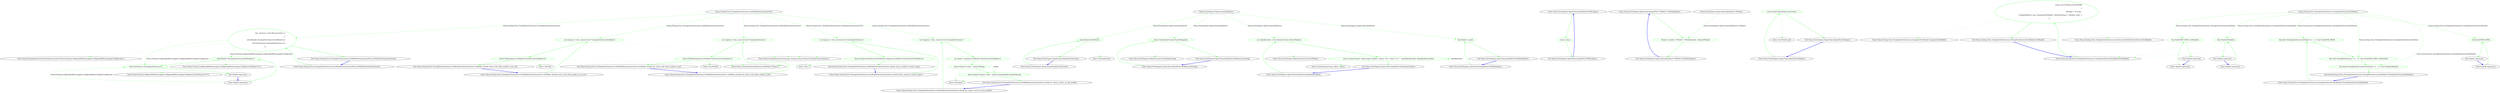 digraph  {
d1 [label="this._browser = new Browser(with =>\r\n            {\r\n                with.Module<TestingViewFactoryTestModule>();\r\n                with.ViewFactory<TestingViewFactory>();\r\n            })", span="10-14", cluster="Nancy.Testing.Tests.TestingViewExtensions.GetModelExtententionsTests.GetModelExtententionsTests()", color=green, community=1];
d34 [label="Nancy.Testing.Tests.TestingViewExtensions.GetModelExtententionsTests", span=""];
d0 [label="Entry Nancy.Testing.Tests.TestingViewExtensions.GetModelExtententionsTests.GetModelExtententionsTests()", span="8-8", cluster="Nancy.Testing.Tests.TestingViewExtensions.GetModelExtententionsTests.GetModelExtententionsTests()"];
d2 [label="Exit Nancy.Testing.Tests.TestingViewExtensions.GetModelExtententionsTests.GetModelExtententionsTests()", span="8-8", cluster="Nancy.Testing.Tests.TestingViewExtensions.GetModelExtententionsTests.GetModelExtententionsTests()"];
d3 [label="Entry Nancy.Testing.Browser.Browser(System.Action<Nancy.Testing.ConfigurableBootstrapper.ConfigurableBootstrapperConfigurator>)", span="26-26", cluster="Nancy.Testing.Browser.Browser(System.Action<Nancy.Testing.ConfigurableBootstrapper.ConfigurableBootstrapperConfigurator>)"];
d5 [label="with.Module<TestingViewFactoryTestModule>()", span="12-12", cluster="lambda expression", color=green, community=0];
d6 [label="with.ViewFactory<TestingViewFactory>()", span="13-13", cluster="lambda expression", color=green, community=0];
d4 [label="Entry lambda expression", span="10-14", cluster="lambda expression"];
d8 [label="Entry Nancy.Testing.ConfigurableBootstrapper.ConfigurableBootstrapperConfigurator.Module<T>()", span="807-807", cluster="Nancy.Testing.ConfigurableBootstrapper.ConfigurableBootstrapperConfigurator.Module<T>()"];
d7 [label="Exit lambda expression", span="10-14", cluster="lambda expression"];
d9 [label="Entry Nancy.Testing.ConfigurableBootstrapper.ConfigurableBootstrapperConfigurator.ViewFactory<T>()", span="1338-1338", cluster="Nancy.Testing.ConfigurableBootstrapper.ConfigurableBootstrapperConfigurator.ViewFactory<T>()"];
d11 [label="var response = this._browser.Get(''/testingViewFactoryNoModel'')", span="21-21", cluster="Nancy.Testing.Tests.TestingViewExtensions.GetModelExtententionsTests.GetModel_should_return_null_when_model_is_not_set()", color=green, community=1];
d10 [label="Entry Nancy.Testing.Tests.TestingViewExtensions.GetModelExtententionsTests.GetModel_should_return_null_when_model_is_not_set()", span="19-19", cluster="Nancy.Testing.Tests.TestingViewExtensions.GetModelExtententionsTests.GetModel_should_return_null_when_model_is_not_set()"];
d12 [label="Assert.Null(response.GetModel<ViewFactoryTestModel>())", span="22-22", cluster="Nancy.Testing.Tests.TestingViewExtensions.GetModelExtententionsTests.GetModel_should_return_null_when_model_is_not_set()", color=green, community=1];
d14 [label="Entry Nancy.Testing.Browser.Get(string, System.Action<Nancy.Testing.BrowserContext>)", span="59-59", cluster="Nancy.Testing.Browser.Get(string, System.Action<Nancy.Testing.BrowserContext>)"];
d13 [label="Exit Nancy.Testing.Tests.TestingViewExtensions.GetModelExtententionsTests.GetModel_should_return_null_when_model_is_not_set()", span="19-19", cluster="Nancy.Testing.Tests.TestingViewExtensions.GetModelExtententionsTests.GetModel_should_return_null_when_model_is_not_set()"];
d15 [label="Entry Nancy.Testing.BrowserResponse.GetModel<TType>()", span="53-53", cluster="Nancy.Testing.BrowserResponse.GetModel<TType>()"];
d16 [label="Entry Unk.Null", span="", cluster="Unk.Null"];
d18 [label="var response = this._browser.Get(''/testingViewFactory'')", span="28-28", cluster="Nancy.Testing.Tests.TestingViewExtensions.GetModelExtententionsTests.GetModel_should_not_return_null_when_model_is_set()", color=green, community=2];
d17 [label="Entry Nancy.Testing.Tests.TestingViewExtensions.GetModelExtententionsTests.GetModel_should_not_return_null_when_model_is_set()", span="26-26", cluster="Nancy.Testing.Tests.TestingViewExtensions.GetModelExtententionsTests.GetModel_should_not_return_null_when_model_is_set()"];
d19 [label="Assert.NotNull(response.GetModel<ViewFactoryTestModel>())", span="29-29", cluster="Nancy.Testing.Tests.TestingViewExtensions.GetModelExtententionsTests.GetModel_should_not_return_null_when_model_is_set()", color=green, community=1];
d20 [label="Exit Nancy.Testing.Tests.TestingViewExtensions.GetModelExtententionsTests.GetModel_should_not_return_null_when_model_is_set()", span="26-26", cluster="Nancy.Testing.Tests.TestingViewExtensions.GetModelExtententionsTests.GetModel_should_not_return_null_when_model_is_set()"];
d21 [label="Entry Unk.NotNull", span="", cluster="Unk.NotNull"];
d23 [label="var response = this._browser.Get(''/testingViewFactory'')", span="35-35", cluster="Nancy.Testing.Tests.TestingViewExtensions.GetModelExtententionsTests.should_return_model_of_correct_type()", color=green, community=2];
d22 [label="Entry Nancy.Testing.Tests.TestingViewExtensions.GetModelExtententionsTests.should_return_model_of_correct_type()", span="33-33", cluster="Nancy.Testing.Tests.TestingViewExtensions.GetModelExtententionsTests.should_return_model_of_correct_type()"];
d24 [label="Assert.IsType<ViewFactoryTestModel>(response.GetModel<ViewFactoryTestModel>())", span="36-36", cluster="Nancy.Testing.Tests.TestingViewExtensions.GetModelExtententionsTests.should_return_model_of_correct_type()", color=green, community=1];
d25 [label="Exit Nancy.Testing.Tests.TestingViewExtensions.GetModelExtententionsTests.should_return_model_of_correct_type()", span="33-33", cluster="Nancy.Testing.Tests.TestingViewExtensions.GetModelExtententionsTests.should_return_model_of_correct_type()"];
d26 [label="Entry Unk.>", span="", cluster="Unk.>"];
d28 [label="var response = this._browser.Get(''/testingViewFactory'')", span="42-42", cluster="Nancy.Testing.Tests.TestingViewExtensions.GetModelExtententionsTests.should_set_values_correct_on_the_model()", color=green, community=2];
d27 [label="Entry Nancy.Testing.Tests.TestingViewExtensions.GetModelExtententionsTests.should_set_values_correct_on_the_model()", span="40-40", cluster="Nancy.Testing.Tests.TestingViewExtensions.GetModelExtententionsTests.should_set_values_correct_on_the_model()"];
d29 [label="var model = response.GetModel<ViewFactoryTestModel>()", span="43-43", cluster="Nancy.Testing.Tests.TestingViewExtensions.GetModelExtententionsTests.should_set_values_correct_on_the_model()", color=green, community=2];
d30 [label="Assert.Equal(''A value'', model.AString)", span="44-44", cluster="Nancy.Testing.Tests.TestingViewExtensions.GetModelExtententionsTests.should_set_values_correct_on_the_model()", color=green, community=1];
d31 [label="Assert.Equal(''Another value'', model.ComplexModel.AnotherString)", span="45-45", cluster="Nancy.Testing.Tests.TestingViewExtensions.GetModelExtententionsTests.should_set_values_correct_on_the_model()", color=green, community=0];
d33 [label="Entry Unk.Equal", span="", cluster="Unk.Equal"];
d32 [label="Exit Nancy.Testing.Tests.TestingViewExtensions.GetModelExtententionsTests.should_set_values_correct_on_the_model()", span="40-40", cluster="Nancy.Testing.Tests.TestingViewExtensions.GetModelExtententionsTests.should_set_values_correct_on_the_model()"];
m3_15 [label="Entry Nancy.ViewEngines.IRenderContext.GetCsrfToken()", span="44-44", cluster="Nancy.ViewEngines.IRenderContext.GetCsrfToken()", file="TestingViewFactory.cs"];
m3_8 [label="Entry Nancy.ViewEngines.Spark.NancySparkView.HTML(object)", span="24-24", cluster="Nancy.ViewEngines.Spark.NancySparkView.HTML(object)", file="TestingViewFactory.cs"];
m3_9 [label="return value;", span="26-26", cluster="Nancy.ViewEngines.Spark.NancySparkView.HTML(object)", color=green, community=0, file="TestingViewFactory.cs"];
m3_10 [label="Exit Nancy.ViewEngines.Spark.NancySparkView.HTML(object)", span="24-24", cluster="Nancy.ViewEngines.Spark.NancySparkView.HTML(object)", file="TestingViewFactory.cs"];
m3_24 [label="Entry Nancy.ViewEngines.Spark.NancySparkView<TModel>.SetModel(object)", span="51-51", cluster="Nancy.ViewEngines.Spark.NancySparkView<TModel>.SetModel(object)", file="TestingViewFactory.cs"];
m3_25 [label="Model = (model is TModel) ? (TModel)model : default(TModel)", span="53-53", cluster="Nancy.ViewEngines.Spark.NancySparkView<TModel>.SetModel(object)", color=green, community=0, file="TestingViewFactory.cs"];
m3_26 [label="Exit Nancy.ViewEngines.Spark.NancySparkView<TModel>.SetModel(object)", span="51-51", cluster="Nancy.ViewEngines.Spark.NancySparkView<TModel>.SetModel(object)", file="TestingViewFactory.cs"];
m3_16 [label="Entry string.Format(string, object, object)", span="0-0", cluster="string.Format(string, object, object)", file="TestingViewFactory.cs"];
m3_23 [label="Entry Nancy.ViewEngines.IRenderContext.ParsePath(string)", span="21-21", cluster="Nancy.ViewEngines.IRenderContext.ParsePath(string)", file="TestingViewFactory.cs"];
m3_7 [label="Entry Unk.HtmlEncode", span="", cluster="Unk.HtmlEncode", file="TestingViewFactory.cs"];
m3_0 [label="Entry Nancy.ViewEngines.Spark.NancySparkView.Execute()", span="14-14", cluster="Nancy.ViewEngines.Spark.NancySparkView.Execute()", file="TestingViewFactory.cs"];
m3_1 [label="base.RenderView(Writer)", span="16-16", cluster="Nancy.ViewEngines.Spark.NancySparkView.Execute()", color=green, community=0, file="TestingViewFactory.cs"];
m3_2 [label="Exit Nancy.ViewEngines.Spark.NancySparkView.Execute()", span="14-14", cluster="Nancy.ViewEngines.Spark.NancySparkView.Execute()", file="TestingViewFactory.cs"];
m3_3 [label="Entry Unk.RenderView", span="", cluster="Unk.RenderView", file="TestingViewFactory.cs"];
m3_20 [label="Entry Nancy.ViewEngines.Spark.NancySparkView.SiteResource(string)", span="41-41", cluster="Nancy.ViewEngines.Spark.NancySparkView.SiteResource(string)", file="TestingViewFactory.cs"];
m3_21 [label="return this.RenderContext.ParsePath(path);", span="43-43", cluster="Nancy.ViewEngines.Spark.NancySparkView.SiteResource(string)", color=green, community=0, file="TestingViewFactory.cs"];
m3_22 [label="Exit Nancy.ViewEngines.Spark.NancySparkView.SiteResource(string)", span="41-41", cluster="Nancy.ViewEngines.Spark.NancySparkView.SiteResource(string)", file="TestingViewFactory.cs"];
m3_4 [label="Entry Nancy.ViewEngines.Spark.NancySparkView.H(object)", span="19-19", cluster="Nancy.ViewEngines.Spark.NancySparkView.H(object)", file="TestingViewFactory.cs"];
m3_5 [label="return HttpUtility.HtmlEncode(value);", span="21-21", cluster="Nancy.ViewEngines.Spark.NancySparkView.H(object)", color=green, community=0, file="TestingViewFactory.cs"];
m3_6 [label="Exit Nancy.ViewEngines.Spark.NancySparkView.H(object)", span="19-19", cluster="Nancy.ViewEngines.Spark.NancySparkView.H(object)", file="TestingViewFactory.cs"];
m3_11 [label="Entry Nancy.ViewEngines.Spark.NancySparkView.AntiForgeryToken()", span="29-29", cluster="Nancy.ViewEngines.Spark.NancySparkView.AntiForgeryToken()", file="TestingViewFactory.cs"];
m3_12 [label="var tokenKeyValue = this.RenderContext.GetCsrfToken()", span="31-31", cluster="Nancy.ViewEngines.Spark.NancySparkView.AntiForgeryToken()", color=green, community=0, file="TestingViewFactory.cs"];
m3_13 [label="return string.Format(''<input type=\''hidden\'' name=\''{0}\'' value=\''{1}\'''', tokenKeyValue.Key, tokenKeyValue.Value);", span="33-33", cluster="Nancy.ViewEngines.Spark.NancySparkView.AntiForgeryToken()", color=green, community=0, file="TestingViewFactory.cs"];
m3_14 [label="Exit Nancy.ViewEngines.Spark.NancySparkView.AntiForgeryToken()", span="29-29", cluster="Nancy.ViewEngines.Spark.NancySparkView.AntiForgeryToken()", file="TestingViewFactory.cs"];
m3_17 [label="Entry Nancy.ViewEngines.Spark.NancySparkView.SetModel(object)", span="36-36", cluster="Nancy.ViewEngines.Spark.NancySparkView.SetModel(object)", file="TestingViewFactory.cs"];
m3_18 [label="this.Model = model", span="38-38", cluster="Nancy.ViewEngines.Spark.NancySparkView.SetModel(object)", color=green, community=0, file="TestingViewFactory.cs"];
m3_19 [label="Exit Nancy.ViewEngines.Spark.NancySparkView.SetModel(object)", span="36-36", cluster="Nancy.ViewEngines.Spark.NancySparkView.SetModel(object)", file="TestingViewFactory.cs"];
m3_27 [label="Nancy.ViewEngines.Spark.NancySparkView", span="", file="TestingViewFactory.cs"];
m3_28 [label="Nancy.ViewEngines.Spark.NancySparkView<TModel>", span="", file="TestingViewFactory.cs"];
m4_17 [label="Entry Nancy.Testing.Tests.TestingViewExtensions.ViewFactoryTestModel.ViewFactoryTestModel()", span="22-22", cluster="Nancy.Testing.Tests.TestingViewExtensions.ViewFactoryTestModel.ViewFactoryTestModel()", file="TestingViewFactoryTestModule.cs"];
m4_18 [label="Entry Nancy.Testing.Tests.TestingViewExtensions.CompositeTestModel.CompositeTestModel()", span="28-28", cluster="Nancy.Testing.Tests.TestingViewExtensions.CompositeTestModel.CompositeTestModel()", file="TestingViewFactoryTestModule.cs"];
m4_0 [label="Entry Nancy.Testing.Tests.TestingViewExtensions.TestingViewFactoryTestModule.TestingViewFactoryTestModule()", span="5-5", cluster="Nancy.Testing.Tests.TestingViewExtensions.TestingViewFactoryTestModule.TestingViewFactoryTestModule()", file="TestingViewFactoryTestModule.cs"];
m4_1 [label="this.Get[''/testingViewFactoryNoModel''] = _ => this.View[VIEW_PATH]", span="7-7", cluster="Nancy.Testing.Tests.TestingViewExtensions.TestingViewFactoryTestModule.TestingViewFactoryTestModule()", color=green, community=0, file="TestingViewFactoryTestModule.cs"];
m4_2 [label="this.Get[''/testingViewFactory''] = _ => this.View[VIEW_PATH, GetModel()]", span="8-8", cluster="Nancy.Testing.Tests.TestingViewExtensions.TestingViewFactoryTestModule.TestingViewFactoryTestModule()", color=green, community=0, file="TestingViewFactoryTestModule.cs"];
m4_3 [label="this.Get[''/testingViewFactoryNoViewName''] = _ => this.View[GetModel()]", span="9-9", cluster="Nancy.Testing.Tests.TestingViewExtensions.TestingViewFactoryTestModule.TestingViewFactoryTestModule()", color=green, community=0, file="TestingViewFactoryTestModule.cs"];
m4_4 [label="Exit Nancy.Testing.Tests.TestingViewExtensions.TestingViewFactoryTestModule.TestingViewFactoryTestModule()", span="5-5", cluster="Nancy.Testing.Tests.TestingViewExtensions.TestingViewFactoryTestModule.TestingViewFactoryTestModule()", file="TestingViewFactoryTestModule.cs"];
m4_12 [label="Entry lambda expression", span="9-9", cluster="lambda expression", file="TestingViewFactoryTestModule.cs"];
m4_6 [label="this.View[VIEW_PATH]", span="7-7", cluster="lambda expression", color=green, community=0, file="TestingViewFactoryTestModule.cs"];
m4_5 [label="Entry lambda expression", span="7-7", cluster="lambda expression", file="TestingViewFactoryTestModule.cs"];
m4_7 [label="Exit lambda expression", span="7-7", cluster="lambda expression", file="TestingViewFactoryTestModule.cs"];
m4_9 [label="this.View[VIEW_PATH, GetModel()]", span="8-8", cluster="lambda expression", color=green, community=0, file="TestingViewFactoryTestModule.cs"];
m4_8 [label="Entry lambda expression", span="8-8", cluster="lambda expression", file="TestingViewFactoryTestModule.cs"];
m4_10 [label="Exit lambda expression", span="8-8", cluster="lambda expression", file="TestingViewFactoryTestModule.cs"];
m4_13 [label="this.View[GetModel()]", span="9-9", cluster="lambda expression", color=green, community=0, file="TestingViewFactoryTestModule.cs"];
m4_14 [label="Exit lambda expression", span="9-9", cluster="lambda expression", file="TestingViewFactoryTestModule.cs"];
m4_11 [label="Entry Nancy.Testing.Tests.TestingViewExtensions.TestingViewFactoryTestModule.GetModel()", span="12-12", cluster="Nancy.Testing.Tests.TestingViewExtensions.TestingViewFactoryTestModule.GetModel()", file="TestingViewFactoryTestModule.cs"];
m4_15 [label="return new ViewFactoryTestModel\r\n            {\r\n                AString = ''A value'',\r\n                ComplexModel = new CompositeTestModel { AnotherString = ''Another value'' }\r\n            };", span="14-18", cluster="Nancy.Testing.Tests.TestingViewExtensions.TestingViewFactoryTestModule.GetModel()", color=green, community=1, file="TestingViewFactoryTestModule.cs"];
m4_16 [label="Exit Nancy.Testing.Tests.TestingViewExtensions.TestingViewFactoryTestModule.GetModel()", span="12-12", cluster="Nancy.Testing.Tests.TestingViewExtensions.TestingViewFactoryTestModule.GetModel()", file="TestingViewFactoryTestModule.cs"];
m4_19 [label="Nancy.Testing.Tests.TestingViewExtensions.TestingViewFactoryTestModule", span="", file="TestingViewFactoryTestModule.cs"];
d1 -> d2  [key=0, style=solid, color=green];
d1 -> d3  [key=2, style=dotted, color=green];
d1 -> d5  [key=1, style=dashed, color=green, label="Nancy.Testing.ConfigurableBootstrapper.ConfigurableBootstrapperConfigurator"];
d1 -> d6  [key=1, style=dashed, color=green, label="Nancy.Testing.ConfigurableBootstrapper.ConfigurableBootstrapperConfigurator"];
d34 -> d1  [key=1, style=dashed, color=green, label="Nancy.Testing.Tests.TestingViewExtensions.GetModelExtententionsTests"];
d34 -> d11  [key=1, style=dashed, color=green, label="Nancy.Testing.Tests.TestingViewExtensions.GetModelExtententionsTests"];
d34 -> d18  [key=1, style=dashed, color=green, label="Nancy.Testing.Tests.TestingViewExtensions.GetModelExtententionsTests"];
d34 -> d23  [key=1, style=dashed, color=green, label="Nancy.Testing.Tests.TestingViewExtensions.GetModelExtententionsTests"];
d34 -> d28  [key=1, style=dashed, color=green, label="Nancy.Testing.Tests.TestingViewExtensions.GetModelExtententionsTests"];
d0 -> d1  [key=0, style=solid, color=green];
d2 -> d0  [key=0, style=bold, color=blue];
d5 -> d6  [key=0, style=solid, color=green];
d5 -> d8  [key=2, style=dotted, color=green];
d6 -> d7  [key=0, style=solid, color=green];
d6 -> d9  [key=2, style=dotted, color=green];
d4 -> d5  [key=0, style=solid, color=green];
d4 -> d6  [key=1, style=dashed, color=green, label="Nancy.Testing.ConfigurableBootstrapper.ConfigurableBootstrapperConfigurator"];
d7 -> d4  [key=0, style=bold, color=blue];
d11 -> d12  [key=0, style=solid, color=green];
d11 -> d14  [key=2, style=dotted, color=green];
d10 -> d11  [key=0, style=solid, color=green];
d12 -> d13  [key=0, style=solid, color=green];
d12 -> d15  [key=2, style=dotted, color=green];
d12 -> d16  [key=2, style=dotted, color=green];
d13 -> d10  [key=0, style=bold, color=blue];
d18 -> d19  [key=0, style=solid, color=green];
d18 -> d14  [key=2, style=dotted, color=green];
d17 -> d18  [key=0, style=solid, color=green];
d19 -> d20  [key=0, style=solid, color=green];
d19 -> d15  [key=2, style=dotted, color=green];
d19 -> d21  [key=2, style=dotted, color=green];
d20 -> d17  [key=0, style=bold, color=blue];
d23 -> d24  [key=0, style=solid, color=green];
d23 -> d14  [key=2, style=dotted, color=green];
d22 -> d23  [key=0, style=solid, color=green];
d24 -> d25  [key=0, style=solid, color=green];
d24 -> d15  [key=2, style=dotted, color=green];
d24 -> d26  [key=2, style=dotted, color=green];
d25 -> d22  [key=0, style=bold, color=blue];
d28 -> d29  [key=0, style=solid, color=green];
d28 -> d14  [key=2, style=dotted, color=green];
d27 -> d28  [key=0, style=solid, color=green];
d29 -> d30  [key=0, style=solid, color=green];
d29 -> d15  [key=2, style=dotted, color=green];
d29 -> d31  [key=1, style=dashed, color=green, label=model];
d30 -> d31  [key=0, style=solid, color=green];
d30 -> d33  [key=2, style=dotted, color=green];
d31 -> d32  [key=0, style=solid, color=green];
d31 -> d33  [key=2, style=dotted, color=green];
d32 -> d27  [key=0, style=bold, color=blue];
m3_8 -> m3_9  [key=0, style=solid, color=green];
m3_9 -> m3_10  [key=0, style=solid, color=green];
m3_10 -> m3_8  [key=0, style=bold, color=blue];
m3_24 -> m3_25  [key=0, style=solid, color=green];
m3_25 -> m3_26  [key=0, style=solid, color=green];
m3_26 -> m3_24  [key=0, style=bold, color=blue];
m3_0 -> m3_1  [key=0, style=solid, color=green];
m3_1 -> m3_2  [key=0, style=solid, color=green];
m3_1 -> m3_3  [key=2, style=dotted, color=green];
m3_2 -> m3_0  [key=0, style=bold, color=blue];
m3_20 -> m3_21  [key=0, style=solid, color=green];
m3_21 -> m3_22  [key=0, style=solid, color=green];
m3_21 -> m3_23  [key=2, style=dotted, color=green];
m3_22 -> m3_20  [key=0, style=bold, color=blue];
m3_4 -> m3_5  [key=0, style=solid, color=green];
m3_5 -> m3_6  [key=0, style=solid, color=green];
m3_5 -> m3_7  [key=2, style=dotted, color=green];
m3_6 -> m3_4  [key=0, style=bold, color=blue];
m3_11 -> m3_12  [key=0, style=solid, color=green];
m3_12 -> m3_13  [key=0, style=solid, color=green];
m3_12 -> m3_15  [key=2, style=dotted, color=green];
m3_13 -> m3_13  [key=1, style=dashed, color=green, label=tokenKeyValue];
m3_13 -> m3_14  [key=0, style=solid, color=green];
m3_13 -> m3_16  [key=2, style=dotted, color=green];
m3_14 -> m3_11  [key=0, style=bold, color=blue];
m3_17 -> m3_18  [key=0, style=solid, color=green];
m3_18 -> m3_19  [key=0, style=solid, color=green];
m3_19 -> m3_17  [key=0, style=bold, color=blue];
m3_27 -> m3_1  [key=1, style=dashed, color=green, label="Nancy.ViewEngines.Spark.NancySparkView"];
m3_27 -> m3_12  [key=1, style=dashed, color=green, label="Nancy.ViewEngines.Spark.NancySparkView"];
m3_27 -> m3_18  [key=1, style=dashed, color=green, label="Nancy.ViewEngines.Spark.NancySparkView"];
m3_27 -> m3_21  [key=1, style=dashed, color=green, label="Nancy.ViewEngines.Spark.NancySparkView"];
m3_28 -> m3_25  [key=1, style=dashed, color=green, label="Nancy.ViewEngines.Spark.NancySparkView<TModel>"];
m4_0 -> m4_1  [key=0, style=solid, color=green];
m4_1 -> m4_2  [key=0, style=solid, color=green];
m4_2 -> m4_3  [key=0, style=solid, color=green];
m4_3 -> m4_4  [key=0, style=solid, color=green];
m4_4 -> m4_0  [key=0, style=bold, color=blue];
m4_12 -> m4_13  [key=0, style=solid, color=green];
m4_6 -> m4_7  [key=0, style=solid, color=green];
m4_5 -> m4_6  [key=0, style=solid, color=green];
m4_7 -> m4_5  [key=0, style=bold, color=blue];
m4_9 -> m4_10  [key=0, style=solid, color=green];
m4_9 -> m4_11  [key=2, style=dotted, color=green];
m4_8 -> m4_9  [key=0, style=solid, color=green];
m4_10 -> m4_8  [key=0, style=bold, color=blue];
m4_13 -> m4_14  [key=0, style=solid, color=green];
m4_13 -> m4_11  [key=2, style=dotted, color=green];
m4_14 -> m4_12  [key=0, style=bold, color=blue];
m4_11 -> m4_15  [key=0, style=solid, color=green];
m4_15 -> m4_16  [key=0, style=solid, color=green];
m4_15 -> m4_17  [key=2, style=dotted, color=green];
m4_15 -> m4_18  [key=2, style=dotted, color=green];
m4_16 -> m4_11  [key=0, style=bold, color=blue];
m4_19 -> m4_1  [key=1, style=dashed, color=green, label="Nancy.Testing.Tests.TestingViewExtensions.TestingViewFactoryTestModule"];
m4_19 -> m4_2  [key=1, style=dashed, color=green, label="Nancy.Testing.Tests.TestingViewExtensions.TestingViewFactoryTestModule"];
m4_19 -> m4_3  [key=1, style=dashed, color=green, label="Nancy.Testing.Tests.TestingViewExtensions.TestingViewFactoryTestModule"];
m4_19 -> m4_6  [key=1, style=dashed, color=green, label="Nancy.Testing.Tests.TestingViewExtensions.TestingViewFactoryTestModule"];
m4_19 -> m4_9  [key=1, style=dashed, color=green, label="Nancy.Testing.Tests.TestingViewExtensions.TestingViewFactoryTestModule"];
m4_19 -> m4_13  [key=1, style=dashed, color=green, label="Nancy.Testing.Tests.TestingViewExtensions.TestingViewFactoryTestModule"];
}
